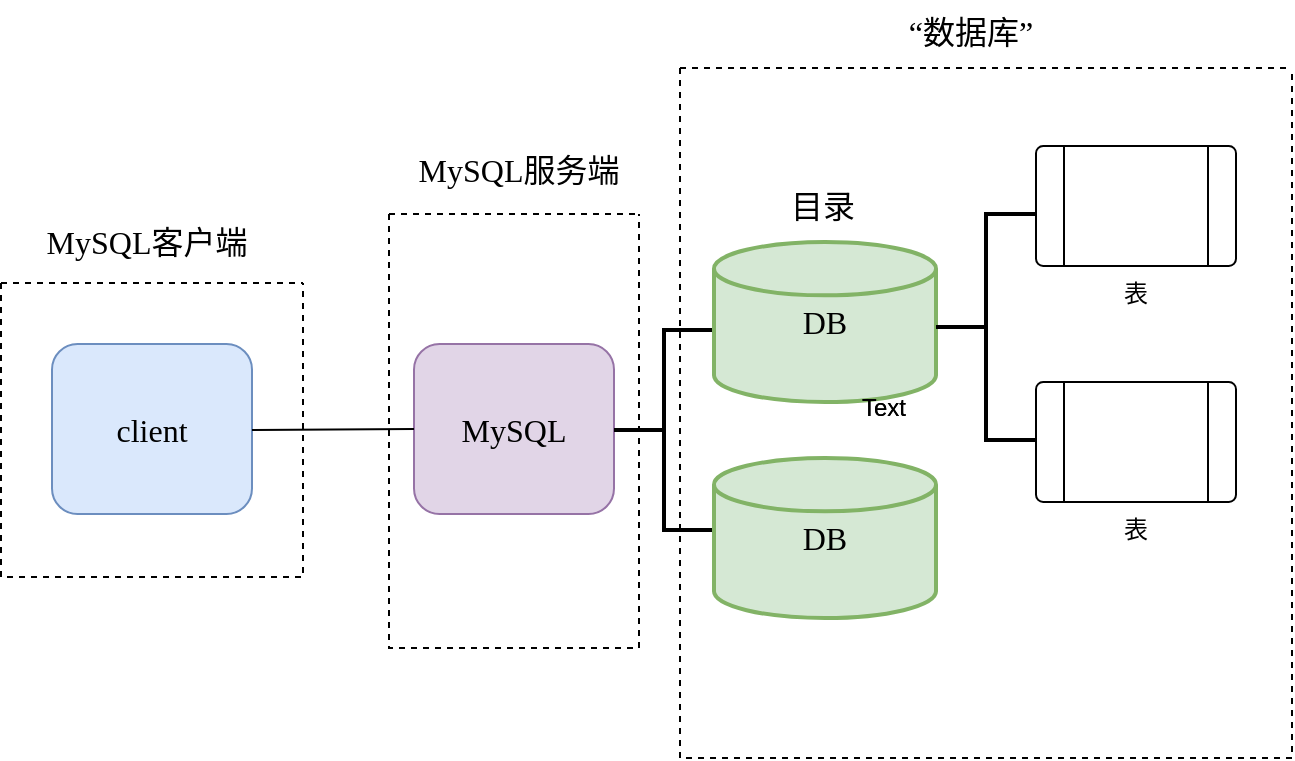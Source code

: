 <mxfile version="24.7.0" type="github">
  <diagram name="第 1 页" id="6uHglfkDmnM03bxgXmcF">
    <mxGraphModel dx="996" dy="541" grid="0" gridSize="10" guides="1" tooltips="1" connect="1" arrows="1" fold="1" page="1" pageScale="1" pageWidth="2336" pageHeight="1654" math="0" shadow="0">
      <root>
        <mxCell id="0" />
        <mxCell id="1" parent="0" />
        <mxCell id="MoUY0Sv37gTZe5W_f7Vc-1" value="&lt;font style=&quot;font-size: 16px;&quot; face=&quot;Comic Sans MS&quot;&gt;client&lt;/font&gt;" style="rounded=1;whiteSpace=wrap;html=1;fillColor=#dae8fc;strokeColor=#6c8ebf;" vertex="1" parent="1">
          <mxGeometry x="92" y="243" width="100" height="85" as="geometry" />
        </mxCell>
        <mxCell id="MoUY0Sv37gTZe5W_f7Vc-2" value="&lt;font style=&quot;font-size: 16px;&quot; face=&quot;Comic Sans MS&quot;&gt;MySQL&lt;/font&gt;" style="rounded=1;whiteSpace=wrap;html=1;fillColor=#e1d5e7;strokeColor=#9673a6;" vertex="1" parent="1">
          <mxGeometry x="273" y="243" width="100" height="85" as="geometry" />
        </mxCell>
        <mxCell id="MoUY0Sv37gTZe5W_f7Vc-3" value="" style="strokeWidth=2;html=1;shape=mxgraph.flowchart.annotation_2;align=left;labelPosition=right;pointerEvents=1;" vertex="1" parent="1">
          <mxGeometry x="373" y="236" width="50" height="100" as="geometry" />
        </mxCell>
        <mxCell id="MoUY0Sv37gTZe5W_f7Vc-4" value="&lt;font style=&quot;font-size: 16px;&quot; face=&quot;Comic Sans MS&quot;&gt;DB&lt;/font&gt;" style="strokeWidth=2;html=1;shape=mxgraph.flowchart.database;whiteSpace=wrap;fillColor=#d5e8d4;strokeColor=#82b366;" vertex="1" parent="1">
          <mxGeometry x="423" y="192" width="111" height="80" as="geometry" />
        </mxCell>
        <mxCell id="MoUY0Sv37gTZe5W_f7Vc-5" value="&lt;font face=&quot;Comic Sans MS&quot; style=&quot;font-size: 16px;&quot;&gt;DB&lt;/font&gt;" style="strokeWidth=2;html=1;shape=mxgraph.flowchart.database;whiteSpace=wrap;fillColor=#d5e8d4;strokeColor=#82b366;" vertex="1" parent="1">
          <mxGeometry x="423" y="300" width="111" height="80" as="geometry" />
        </mxCell>
        <mxCell id="MoUY0Sv37gTZe5W_f7Vc-7" value="表" style="verticalLabelPosition=bottom;verticalAlign=top;html=1;shape=process;whiteSpace=wrap;rounded=1;size=0.14;arcSize=6;" vertex="1" parent="1">
          <mxGeometry x="584" y="144" width="100" height="60" as="geometry" />
        </mxCell>
        <mxCell id="MoUY0Sv37gTZe5W_f7Vc-8" value="" style="strokeWidth=2;html=1;shape=mxgraph.flowchart.annotation_2;align=left;labelPosition=right;pointerEvents=1;" vertex="1" parent="1">
          <mxGeometry x="534" y="178" width="50" height="113" as="geometry" />
        </mxCell>
        <mxCell id="MoUY0Sv37gTZe5W_f7Vc-10" value="表" style="verticalLabelPosition=bottom;verticalAlign=top;html=1;shape=process;whiteSpace=wrap;rounded=1;size=0.14;arcSize=6;" vertex="1" parent="1">
          <mxGeometry x="584" y="262" width="100" height="60" as="geometry" />
        </mxCell>
        <mxCell id="MoUY0Sv37gTZe5W_f7Vc-12" value="" style="endArrow=none;html=1;rounded=0;entryX=0;entryY=0.5;entryDx=0;entryDy=0;" edge="1" parent="1" target="MoUY0Sv37gTZe5W_f7Vc-2">
          <mxGeometry width="50" height="50" relative="1" as="geometry">
            <mxPoint x="192" y="286" as="sourcePoint" />
            <mxPoint x="242" y="236" as="targetPoint" />
          </mxGeometry>
        </mxCell>
        <mxCell id="MoUY0Sv37gTZe5W_f7Vc-19" value="" style="swimlane;startSize=0;dashed=1;movable=0;resizable=0;rotatable=0;deletable=0;editable=0;locked=1;connectable=0;" vertex="1" parent="1">
          <mxGeometry x="406" y="105" width="306" height="345" as="geometry">
            <mxRectangle x="406" y="107" width="50" height="44" as="alternateBounds" />
          </mxGeometry>
        </mxCell>
        <mxCell id="MoUY0Sv37gTZe5W_f7Vc-20" value="" style="swimlane;startSize=0;dashed=1;movable=0;resizable=0;rotatable=0;deletable=0;editable=0;locked=1;connectable=0;" vertex="1" parent="1">
          <mxGeometry x="66.5" y="212.5" width="151" height="147" as="geometry">
            <mxRectangle x="32" y="282" width="50" height="44" as="alternateBounds" />
          </mxGeometry>
        </mxCell>
        <mxCell id="MoUY0Sv37gTZe5W_f7Vc-21" value="" style="swimlane;startSize=0;dashed=1;movable=0;resizable=0;rotatable=0;deletable=0;editable=0;locked=1;connectable=0;" vertex="1" parent="1">
          <mxGeometry x="260.5" y="178" width="125" height="217" as="geometry" />
        </mxCell>
        <mxCell id="MoUY0Sv37gTZe5W_f7Vc-22" value="Text" style="text;strokeColor=none;align=center;fillColor=none;html=1;verticalAlign=middle;whiteSpace=wrap;rounded=0;" vertex="1" parent="1">
          <mxGeometry x="478" y="260" width="60" height="30" as="geometry" />
        </mxCell>
        <mxCell id="MoUY0Sv37gTZe5W_f7Vc-23" value="Text" style="text;strokeColor=none;align=center;fillColor=none;html=1;verticalAlign=middle;whiteSpace=wrap;rounded=0;" vertex="1" parent="1">
          <mxGeometry x="478" y="260" width="60" height="30" as="geometry" />
        </mxCell>
        <mxCell id="MoUY0Sv37gTZe5W_f7Vc-24" value="&lt;font style=&quot;font-size: 16px;&quot; face=&quot;Comic Sans MS&quot;&gt;MySQL客户端&lt;/font&gt;" style="text;html=1;align=center;verticalAlign=middle;resizable=0;points=[];autosize=1;strokeColor=none;fillColor=none;" vertex="1" parent="1">
          <mxGeometry x="78" y="176" width="122" height="31" as="geometry" />
        </mxCell>
        <mxCell id="MoUY0Sv37gTZe5W_f7Vc-25" value="&lt;font style=&quot;font-size: 16px;&quot; face=&quot;Comic Sans MS&quot;&gt;MySQL服务端&lt;/font&gt;" style="text;html=1;align=center;verticalAlign=middle;resizable=0;points=[];autosize=1;strokeColor=none;fillColor=none;" vertex="1" parent="1">
          <mxGeometry x="263.5" y="140" width="122" height="31" as="geometry" />
        </mxCell>
        <mxCell id="MoUY0Sv37gTZe5W_f7Vc-26" value="&lt;font face=&quot;Comic Sans MS&quot;&gt;&lt;span style=&quot;font-size: 16px;&quot;&gt;“数据库”&lt;/span&gt;&lt;/font&gt;" style="text;html=1;align=center;verticalAlign=middle;resizable=0;points=[];autosize=1;strokeColor=none;fillColor=none;" vertex="1" parent="1">
          <mxGeometry x="511" y="71" width="79" height="31" as="geometry" />
        </mxCell>
        <mxCell id="MoUY0Sv37gTZe5W_f7Vc-27" value="&lt;font style=&quot;font-size: 16px;&quot; face=&quot;Comic Sans MS&quot;&gt;目录&lt;/font&gt;" style="text;html=1;align=center;verticalAlign=middle;resizable=0;points=[];autosize=1;strokeColor=none;fillColor=none;" vertex="1" parent="1">
          <mxGeometry x="452" y="158.5" width="50" height="31" as="geometry" />
        </mxCell>
      </root>
    </mxGraphModel>
  </diagram>
</mxfile>
